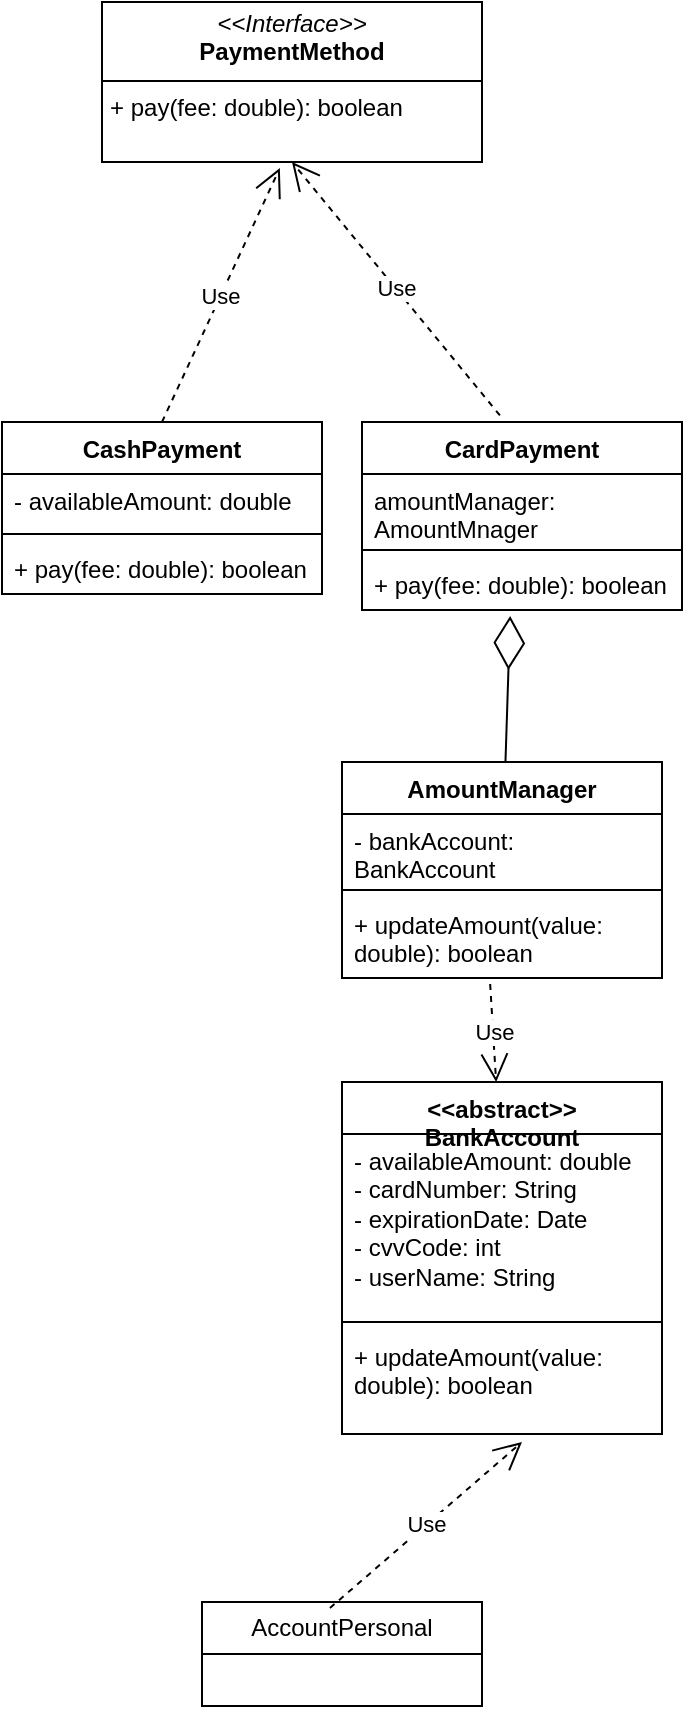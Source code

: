 <mxfile version="26.1.1">
  <diagram name="Page-1" id="20MEzR1sKpx1Ir7udCms">
    <mxGraphModel dx="441" dy="754" grid="1" gridSize="10" guides="1" tooltips="1" connect="1" arrows="1" fold="1" page="1" pageScale="1" pageWidth="850" pageHeight="1100" math="0" shadow="0">
      <root>
        <mxCell id="0" />
        <mxCell id="1" parent="0" />
        <mxCell id="QQgd95aLF6_j1lB8h3mr-1" value="&lt;p style=&quot;margin:0px;margin-top:4px;text-align:center;&quot;&gt;&lt;i&gt;&amp;lt;&amp;lt;Interface&amp;gt;&amp;gt;&lt;/i&gt;&lt;br&gt;&lt;b&gt;PaymentMethod&lt;/b&gt;&lt;/p&gt;&lt;hr size=&quot;1&quot; style=&quot;border-style:solid;&quot;&gt;&lt;p style=&quot;margin:0px;margin-left:4px;&quot;&gt;+ pay(fee: double): boolean&lt;br&gt;&lt;br&gt;&lt;/p&gt;" style="verticalAlign=top;align=left;overflow=fill;html=1;whiteSpace=wrap;" parent="1" vertex="1">
          <mxGeometry x="290" y="120" width="190" height="80" as="geometry" />
        </mxCell>
        <mxCell id="QQgd95aLF6_j1lB8h3mr-2" value="Use" style="endArrow=open;endSize=12;dashed=1;html=1;rounded=0;entryX=0.468;entryY=1.038;entryDx=0;entryDy=0;entryPerimeter=0;exitX=0.5;exitY=0;exitDx=0;exitDy=0;" parent="1" source="QQgd95aLF6_j1lB8h3mr-5" target="QQgd95aLF6_j1lB8h3mr-1" edge="1">
          <mxGeometry width="160" relative="1" as="geometry">
            <mxPoint x="330" y="320" as="sourcePoint" />
            <mxPoint x="380" y="210" as="targetPoint" />
          </mxGeometry>
        </mxCell>
        <mxCell id="QQgd95aLF6_j1lB8h3mr-4" value="Use" style="endArrow=open;endSize=12;dashed=1;html=1;rounded=0;entryX=0.5;entryY=1;entryDx=0;entryDy=0;exitX=0.431;exitY=-0.035;exitDx=0;exitDy=0;exitPerimeter=0;" parent="1" source="QQgd95aLF6_j1lB8h3mr-9" target="QQgd95aLF6_j1lB8h3mr-1" edge="1">
          <mxGeometry width="160" relative="1" as="geometry">
            <mxPoint x="450" y="310" as="sourcePoint" />
            <mxPoint x="389" y="213" as="targetPoint" />
          </mxGeometry>
        </mxCell>
        <mxCell id="QQgd95aLF6_j1lB8h3mr-5" value="CashPayment" style="swimlane;fontStyle=1;align=center;verticalAlign=top;childLayout=stackLayout;horizontal=1;startSize=26;horizontalStack=0;resizeParent=1;resizeParentMax=0;resizeLast=0;collapsible=1;marginBottom=0;whiteSpace=wrap;html=1;" parent="1" vertex="1">
          <mxGeometry x="240" y="330" width="160" height="86" as="geometry" />
        </mxCell>
        <mxCell id="QQgd95aLF6_j1lB8h3mr-6" value="- availableAmount: double" style="text;strokeColor=none;fillColor=none;align=left;verticalAlign=top;spacingLeft=4;spacingRight=4;overflow=hidden;rotatable=0;points=[[0,0.5],[1,0.5]];portConstraint=eastwest;whiteSpace=wrap;html=1;" parent="QQgd95aLF6_j1lB8h3mr-5" vertex="1">
          <mxGeometry y="26" width="160" height="26" as="geometry" />
        </mxCell>
        <mxCell id="QQgd95aLF6_j1lB8h3mr-7" value="" style="line;strokeWidth=1;fillColor=none;align=left;verticalAlign=middle;spacingTop=-1;spacingLeft=3;spacingRight=3;rotatable=0;labelPosition=right;points=[];portConstraint=eastwest;strokeColor=inherit;" parent="QQgd95aLF6_j1lB8h3mr-5" vertex="1">
          <mxGeometry y="52" width="160" height="8" as="geometry" />
        </mxCell>
        <mxCell id="QQgd95aLF6_j1lB8h3mr-8" value="+ pay(fee: double): boolean" style="text;strokeColor=none;fillColor=none;align=left;verticalAlign=top;spacingLeft=4;spacingRight=4;overflow=hidden;rotatable=0;points=[[0,0.5],[1,0.5]];portConstraint=eastwest;whiteSpace=wrap;html=1;" parent="QQgd95aLF6_j1lB8h3mr-5" vertex="1">
          <mxGeometry y="60" width="160" height="26" as="geometry" />
        </mxCell>
        <mxCell id="QQgd95aLF6_j1lB8h3mr-9" value="CardPayment" style="swimlane;fontStyle=1;align=center;verticalAlign=top;childLayout=stackLayout;horizontal=1;startSize=26;horizontalStack=0;resizeParent=1;resizeParentMax=0;resizeLast=0;collapsible=1;marginBottom=0;whiteSpace=wrap;html=1;" parent="1" vertex="1">
          <mxGeometry x="420" y="330" width="160" height="94" as="geometry" />
        </mxCell>
        <mxCell id="QQgd95aLF6_j1lB8h3mr-10" value="amountManager: AmountMnager" style="text;strokeColor=none;fillColor=none;align=left;verticalAlign=top;spacingLeft=4;spacingRight=4;overflow=hidden;rotatable=0;points=[[0,0.5],[1,0.5]];portConstraint=eastwest;whiteSpace=wrap;html=1;" parent="QQgd95aLF6_j1lB8h3mr-9" vertex="1">
          <mxGeometry y="26" width="160" height="34" as="geometry" />
        </mxCell>
        <mxCell id="QQgd95aLF6_j1lB8h3mr-11" value="" style="line;strokeWidth=1;fillColor=none;align=left;verticalAlign=middle;spacingTop=-1;spacingLeft=3;spacingRight=3;rotatable=0;labelPosition=right;points=[];portConstraint=eastwest;strokeColor=inherit;" parent="QQgd95aLF6_j1lB8h3mr-9" vertex="1">
          <mxGeometry y="60" width="160" height="8" as="geometry" />
        </mxCell>
        <mxCell id="QQgd95aLF6_j1lB8h3mr-12" value="+ pay(fee: double): boolean" style="text;strokeColor=none;fillColor=none;align=left;verticalAlign=top;spacingLeft=4;spacingRight=4;overflow=hidden;rotatable=0;points=[[0,0.5],[1,0.5]];portConstraint=eastwest;whiteSpace=wrap;html=1;" parent="QQgd95aLF6_j1lB8h3mr-9" vertex="1">
          <mxGeometry y="68" width="160" height="26" as="geometry" />
        </mxCell>
        <mxCell id="QQgd95aLF6_j1lB8h3mr-13" value="" style="endArrow=diamondThin;endFill=0;endSize=24;html=1;rounded=0;entryX=0.463;entryY=1.115;entryDx=0;entryDy=0;entryPerimeter=0;" parent="1" source="QQgd95aLF6_j1lB8h3mr-14" target="QQgd95aLF6_j1lB8h3mr-12" edge="1">
          <mxGeometry width="160" relative="1" as="geometry">
            <mxPoint x="494" y="500" as="sourcePoint" />
            <mxPoint x="500" y="360" as="targetPoint" />
          </mxGeometry>
        </mxCell>
        <mxCell id="QQgd95aLF6_j1lB8h3mr-14" value="AmountManager" style="swimlane;fontStyle=1;align=center;verticalAlign=top;childLayout=stackLayout;horizontal=1;startSize=26;horizontalStack=0;resizeParent=1;resizeParentMax=0;resizeLast=0;collapsible=1;marginBottom=0;whiteSpace=wrap;html=1;" parent="1" vertex="1">
          <mxGeometry x="410" y="500" width="160" height="108" as="geometry" />
        </mxCell>
        <mxCell id="QQgd95aLF6_j1lB8h3mr-15" value="- bankAccount: BankAccount" style="text;strokeColor=none;fillColor=none;align=left;verticalAlign=top;spacingLeft=4;spacingRight=4;overflow=hidden;rotatable=0;points=[[0,0.5],[1,0.5]];portConstraint=eastwest;whiteSpace=wrap;html=1;" parent="QQgd95aLF6_j1lB8h3mr-14" vertex="1">
          <mxGeometry y="26" width="160" height="34" as="geometry" />
        </mxCell>
        <mxCell id="QQgd95aLF6_j1lB8h3mr-16" value="" style="line;strokeWidth=1;fillColor=none;align=left;verticalAlign=middle;spacingTop=-1;spacingLeft=3;spacingRight=3;rotatable=0;labelPosition=right;points=[];portConstraint=eastwest;strokeColor=inherit;" parent="QQgd95aLF6_j1lB8h3mr-14" vertex="1">
          <mxGeometry y="60" width="160" height="8" as="geometry" />
        </mxCell>
        <mxCell id="QQgd95aLF6_j1lB8h3mr-17" value="+ updateAmount(value: double): boolean" style="text;strokeColor=none;fillColor=none;align=left;verticalAlign=top;spacingLeft=4;spacingRight=4;overflow=hidden;rotatable=0;points=[[0,0.5],[1,0.5]];portConstraint=eastwest;whiteSpace=wrap;html=1;" parent="QQgd95aLF6_j1lB8h3mr-14" vertex="1">
          <mxGeometry y="68" width="160" height="40" as="geometry" />
        </mxCell>
        <mxCell id="QQgd95aLF6_j1lB8h3mr-18" value="Use" style="endArrow=open;endSize=12;dashed=1;html=1;rounded=0;exitX=0.463;exitY=1.075;exitDx=0;exitDy=0;exitPerimeter=0;" parent="1" source="QQgd95aLF6_j1lB8h3mr-17" edge="1">
          <mxGeometry width="160" relative="1" as="geometry">
            <mxPoint x="340" y="720" as="sourcePoint" />
            <mxPoint x="487.071" y="660" as="targetPoint" />
          </mxGeometry>
        </mxCell>
        <mxCell id="QQgd95aLF6_j1lB8h3mr-31" value="&lt;div&gt;&amp;lt;&amp;lt;abstract&amp;gt;&amp;gt;&lt;/div&gt;BankAccount" style="swimlane;fontStyle=1;align=center;verticalAlign=top;childLayout=stackLayout;horizontal=1;startSize=26;horizontalStack=0;resizeParent=1;resizeParentMax=0;resizeLast=0;collapsible=1;marginBottom=0;whiteSpace=wrap;html=1;" parent="1" vertex="1">
          <mxGeometry x="410" y="660" width="160" height="176" as="geometry" />
        </mxCell>
        <mxCell id="QQgd95aLF6_j1lB8h3mr-32" value="- availableAmount: double&lt;div&gt;- cardNumber: String&lt;/div&gt;&lt;div&gt;- expirationDate: Date&lt;/div&gt;&lt;div&gt;- cvvCode: int&lt;/div&gt;&lt;div&gt;- userName: String&lt;/div&gt;" style="text;strokeColor=none;fillColor=none;align=left;verticalAlign=top;spacingLeft=4;spacingRight=4;overflow=hidden;rotatable=0;points=[[0,0.5],[1,0.5]];portConstraint=eastwest;whiteSpace=wrap;html=1;" parent="QQgd95aLF6_j1lB8h3mr-31" vertex="1">
          <mxGeometry y="26" width="160" height="90" as="geometry" />
        </mxCell>
        <mxCell id="QQgd95aLF6_j1lB8h3mr-33" value="" style="line;strokeWidth=1;fillColor=none;align=left;verticalAlign=middle;spacingTop=-1;spacingLeft=3;spacingRight=3;rotatable=0;labelPosition=right;points=[];portConstraint=eastwest;strokeColor=inherit;" parent="QQgd95aLF6_j1lB8h3mr-31" vertex="1">
          <mxGeometry y="116" width="160" height="8" as="geometry" />
        </mxCell>
        <mxCell id="QQgd95aLF6_j1lB8h3mr-34" value="+ updateAmount(value: double): boolean" style="text;strokeColor=none;fillColor=none;align=left;verticalAlign=top;spacingLeft=4;spacingRight=4;overflow=hidden;rotatable=0;points=[[0,0.5],[1,0.5]];portConstraint=eastwest;whiteSpace=wrap;html=1;" parent="QQgd95aLF6_j1lB8h3mr-31" vertex="1">
          <mxGeometry y="124" width="160" height="52" as="geometry" />
        </mxCell>
        <mxCell id="QQgd95aLF6_j1lB8h3mr-35" value="AccountPersonal" style="swimlane;fontStyle=0;childLayout=stackLayout;horizontal=1;startSize=26;fillColor=none;horizontalStack=0;resizeParent=1;resizeParentMax=0;resizeLast=0;collapsible=1;marginBottom=0;whiteSpace=wrap;html=1;" parent="1" vertex="1">
          <mxGeometry x="340" y="920" width="140" height="52" as="geometry" />
        </mxCell>
        <mxCell id="QQgd95aLF6_j1lB8h3mr-39" value="Use" style="endArrow=open;endSize=12;dashed=1;html=1;rounded=0;exitX=0.457;exitY=0.058;exitDx=0;exitDy=0;exitPerimeter=0;" parent="1" source="QQgd95aLF6_j1lB8h3mr-35" edge="1">
          <mxGeometry width="160" relative="1" as="geometry">
            <mxPoint x="370" y="890" as="sourcePoint" />
            <mxPoint x="500" y="840" as="targetPoint" />
          </mxGeometry>
        </mxCell>
      </root>
    </mxGraphModel>
  </diagram>
</mxfile>
